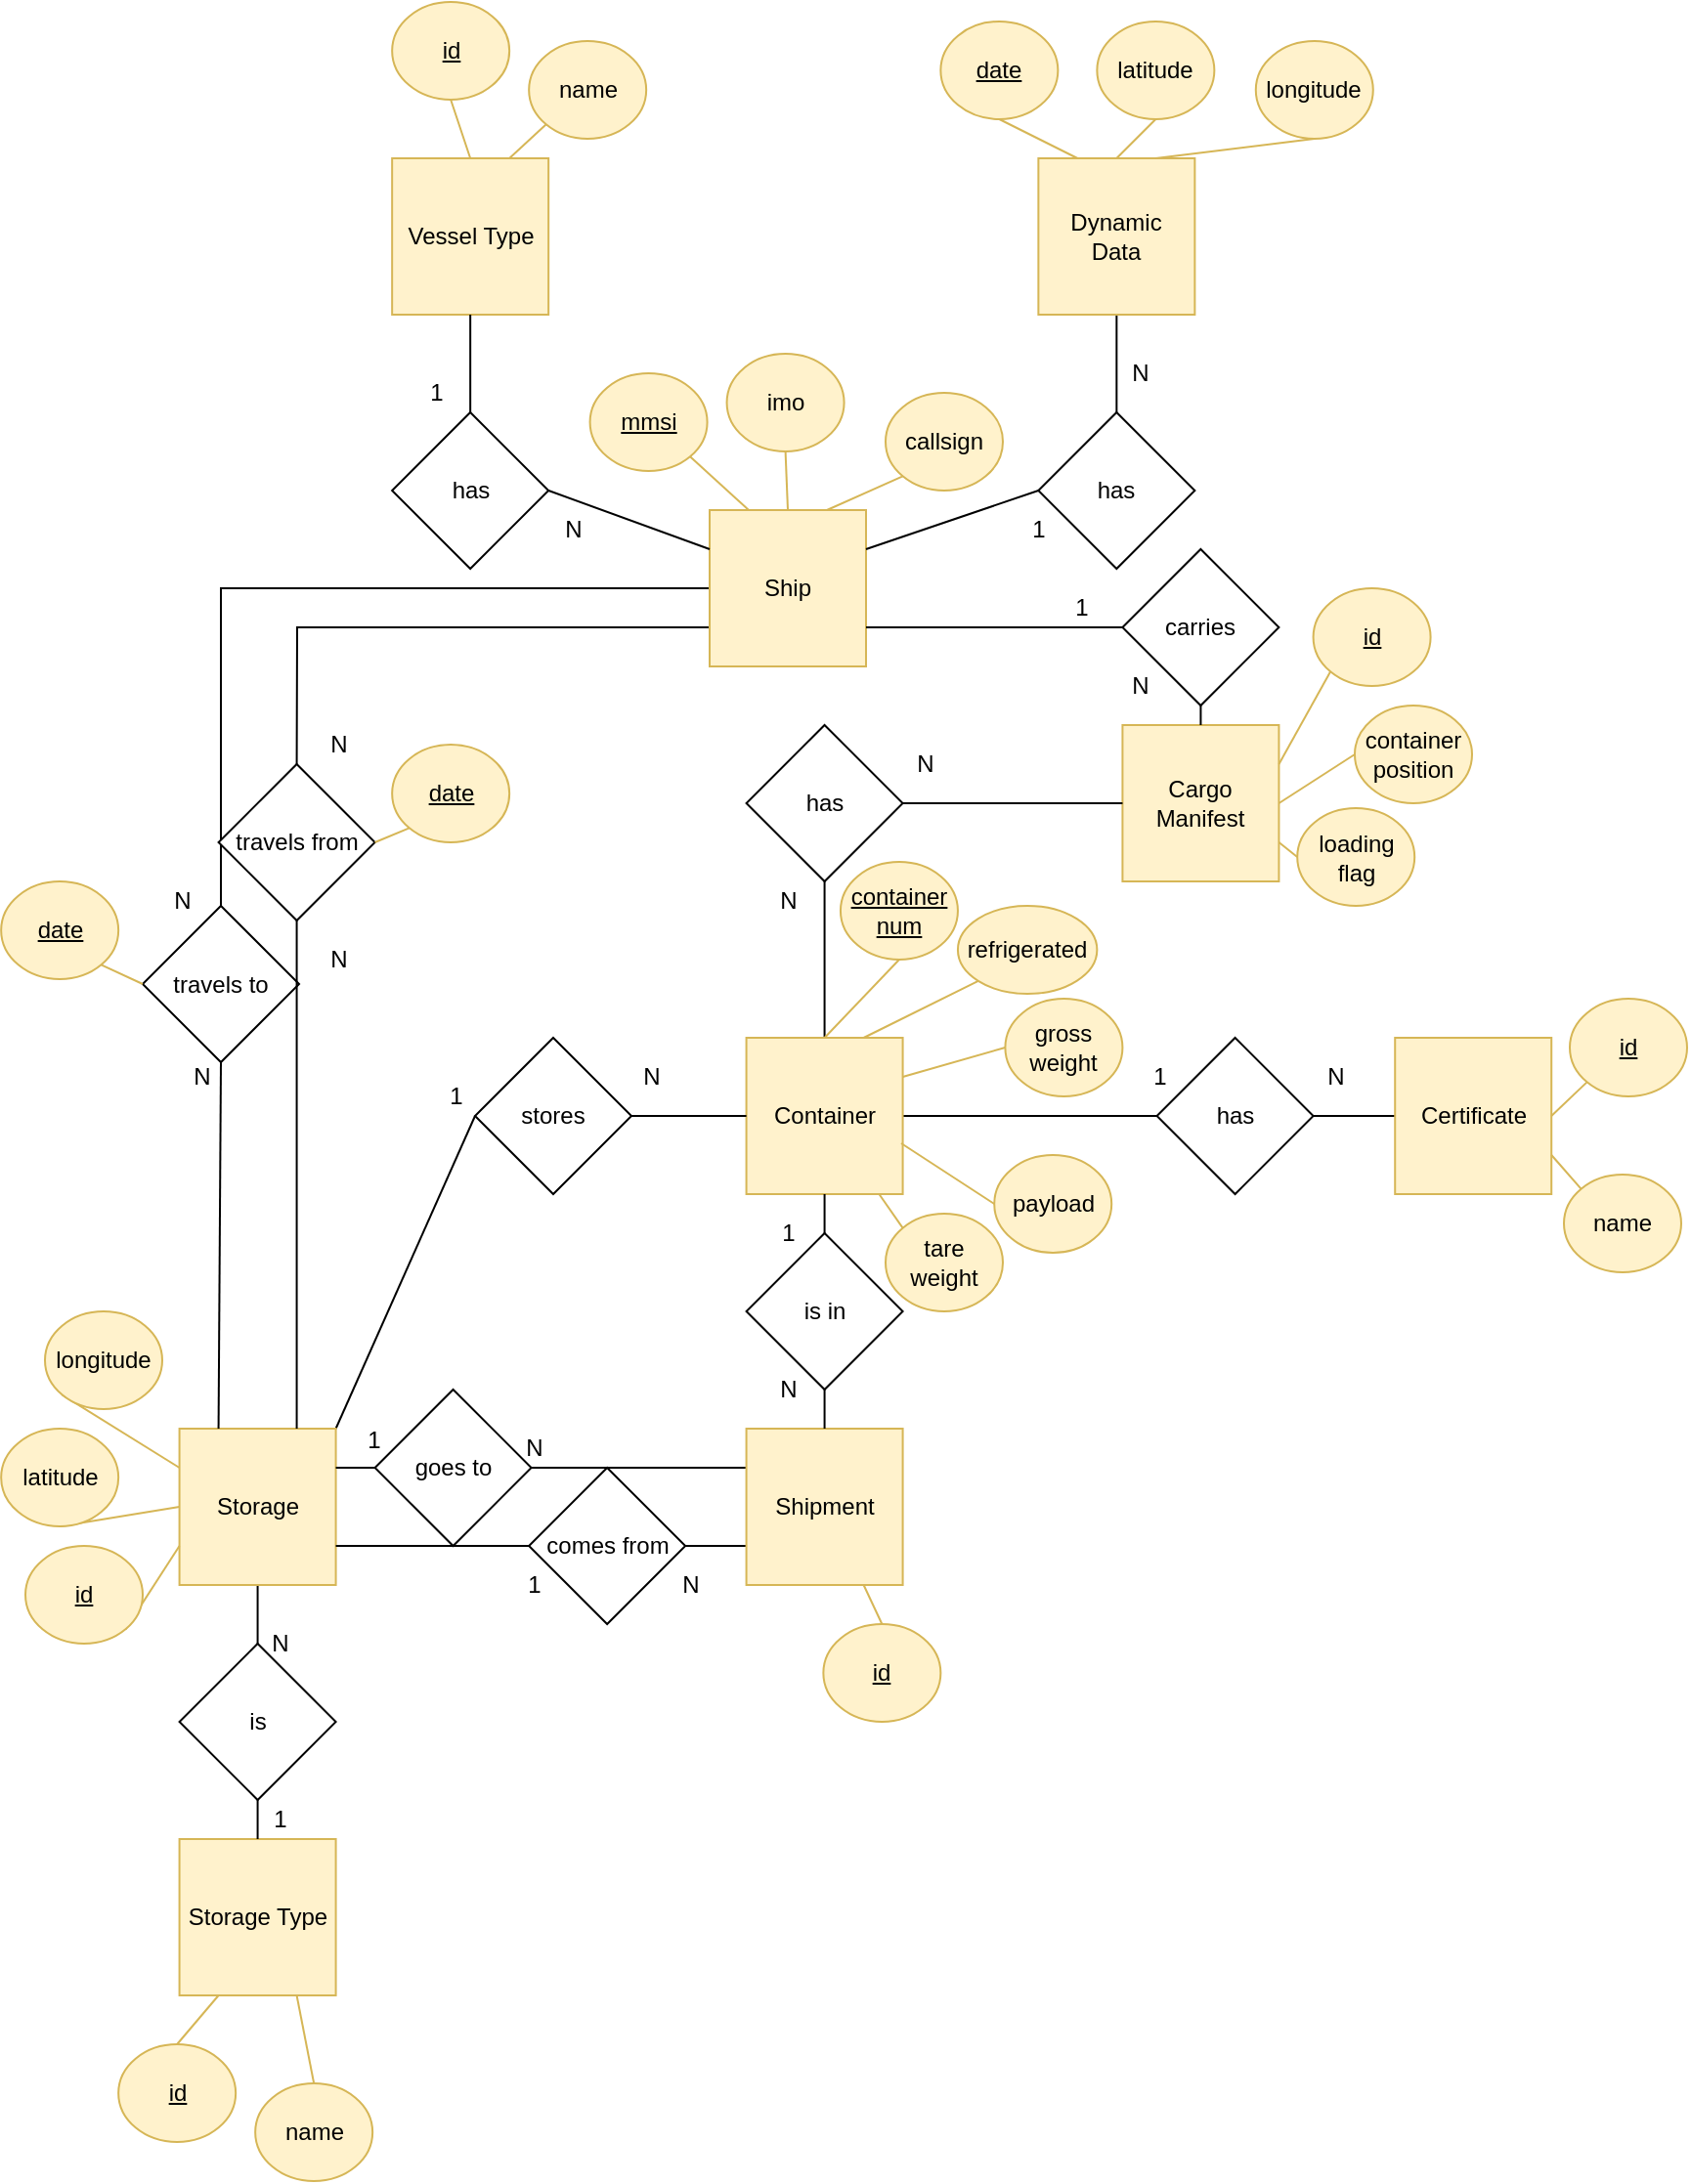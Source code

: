 <mxfile version="15.8.3" type="device"><diagram id="3CXCO6HmQbXPUSwWIlkZ" name="Page-1"><mxGraphModel dx="2249" dy="1971" grid="1" gridSize="10" guides="1" tooltips="1" connect="1" arrows="1" fold="1" page="1" pageScale="1" pageWidth="827" pageHeight="1169" math="0" shadow="0"><root><mxCell id="0"/><mxCell id="1" parent="0"/><mxCell id="STq8W4Z9DyYyCiOBEoOp-61" style="edgeStyle=none;rounded=0;orthogonalLoop=1;jettySize=auto;html=1;exitX=0;exitY=0.5;exitDx=0;exitDy=0;entryX=0.5;entryY=0;entryDx=0;entryDy=0;endArrow=none;endFill=0;" parent="1" source="79iGbvwUQGzx04gVBdgI-4" target="STq8W4Z9DyYyCiOBEoOp-54" edge="1"><mxGeometry relative="1" as="geometry"><Array as="points"><mxPoint x="80" y="-60"/></Array></mxGeometry></mxCell><mxCell id="STq8W4Z9DyYyCiOBEoOp-62" style="edgeStyle=none;rounded=0;orthogonalLoop=1;jettySize=auto;html=1;exitX=0;exitY=0.75;exitDx=0;exitDy=0;entryX=0.5;entryY=0;entryDx=0;entryDy=0;endArrow=none;endFill=0;" parent="1" source="79iGbvwUQGzx04gVBdgI-4" target="STq8W4Z9DyYyCiOBEoOp-56" edge="1"><mxGeometry relative="1" as="geometry"><Array as="points"><mxPoint x="119" y="-40"/></Array></mxGeometry></mxCell><mxCell id="79iGbvwUQGzx04gVBdgI-4" value="Ship" style="whiteSpace=wrap;html=1;aspect=fixed;fillColor=#fff2cc;strokeColor=#d6b656;" parent="1" vertex="1"><mxGeometry x="330" y="-100" width="80" height="80" as="geometry"/></mxCell><mxCell id="STq8W4Z9DyYyCiOBEoOp-14" value="" style="edgeStyle=orthogonalEdgeStyle;rounded=0;orthogonalLoop=1;jettySize=auto;html=1;endArrow=none;endFill=0;" parent="1" source="79iGbvwUQGzx04gVBdgI-5" target="79iGbvwUQGzx04gVBdgI-21" edge="1"><mxGeometry relative="1" as="geometry"/></mxCell><mxCell id="79iGbvwUQGzx04gVBdgI-5" value="Dynamic&lt;br&gt;Data" style="whiteSpace=wrap;html=1;aspect=fixed;fillColor=#fff2cc;strokeColor=#d6b656;" parent="1" vertex="1"><mxGeometry x="498.18" y="-280" width="80" height="80" as="geometry"/></mxCell><mxCell id="79iGbvwUQGzx04gVBdgI-6" value="&lt;u&gt;mmsi&lt;/u&gt;" style="ellipse;whiteSpace=wrap;html=1;fillColor=#fff2cc;strokeColor=#d6b656;" parent="1" vertex="1"><mxGeometry x="268.79" y="-170" width="60" height="50" as="geometry"/></mxCell><mxCell id="79iGbvwUQGzx04gVBdgI-7" value="latitude" style="ellipse;whiteSpace=wrap;html=1;fillColor=#fff2cc;strokeColor=#d6b656;" parent="1" vertex="1"><mxGeometry x="528.18" y="-350" width="60" height="50" as="geometry"/></mxCell><mxCell id="79iGbvwUQGzx04gVBdgI-8" value="callsign" style="ellipse;whiteSpace=wrap;html=1;fillColor=#fff2cc;strokeColor=#d6b656;" parent="1" vertex="1"><mxGeometry x="420" y="-160" width="60" height="50" as="geometry"/></mxCell><mxCell id="79iGbvwUQGzx04gVBdgI-9" value="" style="endArrow=none;html=1;rounded=0;entryX=1;entryY=1;entryDx=0;entryDy=0;exitX=0.25;exitY=0;exitDx=0;exitDy=0;fillColor=#fff2cc;strokeColor=#d6b656;" parent="1" source="79iGbvwUQGzx04gVBdgI-4" target="79iGbvwUQGzx04gVBdgI-6" edge="1"><mxGeometry width="50" height="50" relative="1" as="geometry"><mxPoint x="608.79" y="80" as="sourcePoint"/><mxPoint x="300.003" y="-107.322" as="targetPoint"/></mxGeometry></mxCell><mxCell id="79iGbvwUQGzx04gVBdgI-11" value="" style="endArrow=none;html=1;rounded=0;entryX=0;entryY=1;entryDx=0;entryDy=0;exitX=0.75;exitY=0;exitDx=0;exitDy=0;fillColor=#fff2cc;strokeColor=#d6b656;" parent="1" source="79iGbvwUQGzx04gVBdgI-4" target="79iGbvwUQGzx04gVBdgI-8" edge="1"><mxGeometry width="50" height="50" relative="1" as="geometry"><mxPoint x="608.79" y="80" as="sourcePoint"/><mxPoint x="658.79" y="30" as="targetPoint"/></mxGeometry></mxCell><mxCell id="79iGbvwUQGzx04gVBdgI-13" value="&lt;u&gt;date&lt;/u&gt;" style="ellipse;whiteSpace=wrap;html=1;fillColor=#fff2cc;strokeColor=#d6b656;" parent="1" vertex="1"><mxGeometry x="448.18" y="-350" width="60" height="50" as="geometry"/></mxCell><mxCell id="79iGbvwUQGzx04gVBdgI-15" value="imo" style="ellipse;whiteSpace=wrap;html=1;fillColor=#fff2cc;strokeColor=#d6b656;" parent="1" vertex="1"><mxGeometry x="338.79" y="-180" width="60" height="50" as="geometry"/></mxCell><mxCell id="79iGbvwUQGzx04gVBdgI-16" value="longitude" style="ellipse;whiteSpace=wrap;html=1;fillColor=#fff2cc;strokeColor=#d6b656;" parent="1" vertex="1"><mxGeometry x="609.39" y="-340" width="60" height="50" as="geometry"/></mxCell><mxCell id="79iGbvwUQGzx04gVBdgI-17" value="" style="endArrow=none;html=1;rounded=0;entryX=0.5;entryY=1;entryDx=0;entryDy=0;exitX=0.25;exitY=0;exitDx=0;exitDy=0;fillColor=#fff2cc;strokeColor=#d6b656;" parent="1" source="79iGbvwUQGzx04gVBdgI-5" target="79iGbvwUQGzx04gVBdgI-13" edge="1"><mxGeometry width="50" height="50" relative="1" as="geometry"><mxPoint x="518.18" y="-100" as="sourcePoint"/><mxPoint x="568.18" y="-150" as="targetPoint"/></mxGeometry></mxCell><mxCell id="79iGbvwUQGzx04gVBdgI-18" value="" style="endArrow=none;html=1;rounded=0;entryX=0.5;entryY=1;entryDx=0;entryDy=0;exitX=0.75;exitY=0;exitDx=0;exitDy=0;fillColor=#fff2cc;strokeColor=#d6b656;" parent="1" source="79iGbvwUQGzx04gVBdgI-5" target="79iGbvwUQGzx04gVBdgI-16" edge="1"><mxGeometry width="50" height="50" relative="1" as="geometry"><mxPoint x="518.18" y="-100" as="sourcePoint"/><mxPoint x="568.18" y="-150" as="targetPoint"/></mxGeometry></mxCell><mxCell id="79iGbvwUQGzx04gVBdgI-19" value="" style="endArrow=none;html=1;rounded=0;entryX=0.5;entryY=1;entryDx=0;entryDy=0;exitX=0.5;exitY=0;exitDx=0;exitDy=0;fillColor=#fff2cc;strokeColor=#d6b656;" parent="1" source="79iGbvwUQGzx04gVBdgI-5" target="79iGbvwUQGzx04gVBdgI-7" edge="1"><mxGeometry width="50" height="50" relative="1" as="geometry"><mxPoint x="518.18" y="-100" as="sourcePoint"/><mxPoint x="568.18" y="-150" as="targetPoint"/></mxGeometry></mxCell><mxCell id="79iGbvwUQGzx04gVBdgI-20" value="" style="endArrow=none;html=1;rounded=0;entryX=0.5;entryY=1;entryDx=0;entryDy=0;exitX=0.5;exitY=0;exitDx=0;exitDy=0;fillColor=#fff2cc;strokeColor=#d6b656;" parent="1" source="79iGbvwUQGzx04gVBdgI-4" target="79iGbvwUQGzx04gVBdgI-15" edge="1"><mxGeometry width="50" height="50" relative="1" as="geometry"><mxPoint x="608.79" y="80" as="sourcePoint"/><mxPoint x="658.79" y="30" as="targetPoint"/></mxGeometry></mxCell><mxCell id="79iGbvwUQGzx04gVBdgI-21" value="has" style="rhombus;whiteSpace=wrap;html=1;" parent="1" vertex="1"><mxGeometry x="498.18" y="-150" width="80" height="80" as="geometry"/></mxCell><mxCell id="79iGbvwUQGzx04gVBdgI-22" value="" style="endArrow=none;html=1;rounded=0;entryX=1;entryY=0.25;entryDx=0;entryDy=0;exitX=0;exitY=0.5;exitDx=0;exitDy=0;" parent="1" source="79iGbvwUQGzx04gVBdgI-21" target="79iGbvwUQGzx04gVBdgI-4" edge="1"><mxGeometry width="50" height="50" relative="1" as="geometry"><mxPoint x="608.79" y="80" as="sourcePoint"/><mxPoint x="658.79" y="30" as="targetPoint"/></mxGeometry></mxCell><mxCell id="79iGbvwUQGzx04gVBdgI-24" value="Cargo Manifest" style="whiteSpace=wrap;html=1;aspect=fixed;fillColor=#fff2cc;strokeColor=#d6b656;" parent="1" vertex="1"><mxGeometry x="541.21" y="10" width="80" height="80" as="geometry"/></mxCell><mxCell id="79iGbvwUQGzx04gVBdgI-26" value="&lt;u&gt;id&lt;/u&gt;" style="ellipse;whiteSpace=wrap;html=1;fillColor=#fff2cc;strokeColor=#d6b656;" parent="1" vertex="1"><mxGeometry x="638.79" y="-60" width="60" height="50" as="geometry"/></mxCell><mxCell id="79iGbvwUQGzx04gVBdgI-27" value="container position" style="ellipse;whiteSpace=wrap;html=1;fillColor=#fff2cc;strokeColor=#d6b656;" parent="1" vertex="1"><mxGeometry x="660" width="60" height="50" as="geometry"/></mxCell><mxCell id="79iGbvwUQGzx04gVBdgI-28" value="loading flag" style="ellipse;whiteSpace=wrap;html=1;fillColor=#fff2cc;strokeColor=#d6b656;" parent="1" vertex="1"><mxGeometry x="630.61" y="52.5" width="60" height="50" as="geometry"/></mxCell><mxCell id="SsQSfBLbEBseRs62Lkjx-1" value="" style="endArrow=none;html=1;rounded=0;entryX=0;entryY=1;entryDx=0;entryDy=0;exitX=1;exitY=0.25;exitDx=0;exitDy=0;fillColor=#fff2cc;strokeColor=#d6b656;" parent="1" source="79iGbvwUQGzx04gVBdgI-24" target="79iGbvwUQGzx04gVBdgI-26" edge="1"><mxGeometry width="50" height="50" relative="1" as="geometry"><mxPoint x="640" y="290" as="sourcePoint"/><mxPoint x="690" y="240" as="targetPoint"/></mxGeometry></mxCell><mxCell id="SsQSfBLbEBseRs62Lkjx-2" value="" style="endArrow=none;html=1;rounded=0;entryX=0;entryY=0.5;entryDx=0;entryDy=0;exitX=1;exitY=0.5;exitDx=0;exitDy=0;fillColor=#fff2cc;strokeColor=#d6b656;" parent="1" source="79iGbvwUQGzx04gVBdgI-24" target="79iGbvwUQGzx04gVBdgI-27" edge="1"><mxGeometry width="50" height="50" relative="1" as="geometry"><mxPoint x="640" y="290" as="sourcePoint"/><mxPoint x="690" y="240" as="targetPoint"/></mxGeometry></mxCell><mxCell id="SsQSfBLbEBseRs62Lkjx-3" value="" style="endArrow=none;html=1;rounded=0;entryX=0;entryY=0.5;entryDx=0;entryDy=0;exitX=1;exitY=0.75;exitDx=0;exitDy=0;fillColor=#fff2cc;strokeColor=#d6b656;" parent="1" source="79iGbvwUQGzx04gVBdgI-24" target="79iGbvwUQGzx04gVBdgI-28" edge="1"><mxGeometry width="50" height="50" relative="1" as="geometry"><mxPoint x="640" y="290" as="sourcePoint"/><mxPoint x="690" y="240" as="targetPoint"/></mxGeometry></mxCell><mxCell id="STq8W4Z9DyYyCiOBEoOp-48" style="edgeStyle=none;rounded=0;orthogonalLoop=1;jettySize=auto;html=1;exitX=0.5;exitY=1;exitDx=0;exitDy=0;entryX=0.5;entryY=0;entryDx=0;entryDy=0;endArrow=none;endFill=0;" parent="1" source="SsQSfBLbEBseRs62Lkjx-4" target="STq8W4Z9DyYyCiOBEoOp-47" edge="1"><mxGeometry relative="1" as="geometry"/></mxCell><mxCell id="STq8W4Z9DyYyCiOBEoOp-96" style="edgeStyle=none;rounded=0;orthogonalLoop=1;jettySize=auto;html=1;exitX=1;exitY=0;exitDx=0;exitDy=0;entryX=0;entryY=0.5;entryDx=0;entryDy=0;endArrow=none;endFill=0;" parent="1" source="SsQSfBLbEBseRs62Lkjx-4" target="STq8W4Z9DyYyCiOBEoOp-91" edge="1"><mxGeometry relative="1" as="geometry"/></mxCell><mxCell id="SsQSfBLbEBseRs62Lkjx-4" value="Storage" style="whiteSpace=wrap;html=1;aspect=fixed;fillColor=#fff2cc;strokeColor=#d6b656;" parent="1" vertex="1"><mxGeometry x="58.79" y="370" width="80" height="80" as="geometry"/></mxCell><mxCell id="SsQSfBLbEBseRs62Lkjx-5" value="Storage Type" style="whiteSpace=wrap;html=1;aspect=fixed;fillColor=#fff2cc;strokeColor=#d6b656;" parent="1" vertex="1"><mxGeometry x="58.79" y="580" width="80" height="80" as="geometry"/></mxCell><mxCell id="STq8W4Z9DyYyCiOBEoOp-34" style="edgeStyle=orthogonalEdgeStyle;rounded=0;orthogonalLoop=1;jettySize=auto;html=1;entryX=0;entryY=0.5;entryDx=0;entryDy=0;endArrow=none;endFill=0;" parent="1" source="SsQSfBLbEBseRs62Lkjx-6" target="STq8W4Z9DyYyCiOBEoOp-32" edge="1"><mxGeometry relative="1" as="geometry"/></mxCell><mxCell id="STq8W4Z9DyYyCiOBEoOp-83" style="edgeStyle=none;rounded=0;orthogonalLoop=1;jettySize=auto;html=1;exitX=0.5;exitY=1;exitDx=0;exitDy=0;entryX=0.5;entryY=0;entryDx=0;entryDy=0;endArrow=none;endFill=0;" parent="1" source="SsQSfBLbEBseRs62Lkjx-6" target="STq8W4Z9DyYyCiOBEoOp-17" edge="1"><mxGeometry relative="1" as="geometry"/></mxCell><mxCell id="SsQSfBLbEBseRs62Lkjx-6" value="Container" style="whiteSpace=wrap;html=1;aspect=fixed;fillColor=#fff2cc;strokeColor=#d6b656;" parent="1" vertex="1"><mxGeometry x="348.79" y="170" width="80" height="80" as="geometry"/></mxCell><mxCell id="STq8W4Z9DyYyCiOBEoOp-72" style="edgeStyle=none;rounded=0;orthogonalLoop=1;jettySize=auto;html=1;exitX=0;exitY=0.25;exitDx=0;exitDy=0;entryX=1;entryY=0.5;entryDx=0;entryDy=0;endArrow=none;endFill=0;" parent="1" source="SsQSfBLbEBseRs62Lkjx-8" target="STq8W4Z9DyYyCiOBEoOp-68" edge="1"><mxGeometry relative="1" as="geometry"/></mxCell><mxCell id="STq8W4Z9DyYyCiOBEoOp-73" style="edgeStyle=none;rounded=0;orthogonalLoop=1;jettySize=auto;html=1;exitX=0;exitY=0.75;exitDx=0;exitDy=0;entryX=1;entryY=0.5;entryDx=0;entryDy=0;endArrow=none;endFill=0;" parent="1" source="SsQSfBLbEBseRs62Lkjx-8" target="STq8W4Z9DyYyCiOBEoOp-69" edge="1"><mxGeometry relative="1" as="geometry"/></mxCell><mxCell id="SsQSfBLbEBseRs62Lkjx-8" value="Shipment" style="whiteSpace=wrap;html=1;aspect=fixed;fillColor=#fff2cc;strokeColor=#d6b656;" parent="1" vertex="1"><mxGeometry x="348.79" y="370" width="80" height="80" as="geometry"/></mxCell><mxCell id="STq8W4Z9DyYyCiOBEoOp-1" value="Vessel Type" style="whiteSpace=wrap;html=1;aspect=fixed;fillColor=#fff2cc;strokeColor=#d6b656;" parent="1" vertex="1"><mxGeometry x="167.58" y="-280" width="80" height="80" as="geometry"/></mxCell><mxCell id="STq8W4Z9DyYyCiOBEoOp-4" style="edgeStyle=orthogonalEdgeStyle;rounded=0;orthogonalLoop=1;jettySize=auto;html=1;exitX=0.5;exitY=0;exitDx=0;exitDy=0;entryX=0.5;entryY=1;entryDx=0;entryDy=0;endArrow=none;endFill=0;" parent="1" source="STq8W4Z9DyYyCiOBEoOp-2" target="STq8W4Z9DyYyCiOBEoOp-1" edge="1"><mxGeometry relative="1" as="geometry"/></mxCell><mxCell id="STq8W4Z9DyYyCiOBEoOp-2" value="has" style="rhombus;whiteSpace=wrap;html=1;" parent="1" vertex="1"><mxGeometry x="167.58" y="-150" width="80" height="80" as="geometry"/></mxCell><mxCell id="STq8W4Z9DyYyCiOBEoOp-3" value="" style="endArrow=none;html=1;rounded=0;exitX=1;exitY=0.5;exitDx=0;exitDy=0;entryX=0;entryY=0.25;entryDx=0;entryDy=0;" parent="1" source="STq8W4Z9DyYyCiOBEoOp-2" target="79iGbvwUQGzx04gVBdgI-4" edge="1"><mxGeometry width="50" height="50" relative="1" as="geometry"><mxPoint x="500" y="-80" as="sourcePoint"/><mxPoint x="550" y="-130" as="targetPoint"/></mxGeometry></mxCell><mxCell id="STq8W4Z9DyYyCiOBEoOp-5" value="name" style="ellipse;whiteSpace=wrap;html=1;fillColor=#fff2cc;strokeColor=#d6b656;" parent="1" vertex="1"><mxGeometry x="237.58" y="-340" width="60" height="50" as="geometry"/></mxCell><mxCell id="STq8W4Z9DyYyCiOBEoOp-6" value="&lt;u&gt;id&lt;/u&gt;" style="ellipse;whiteSpace=wrap;html=1;fillColor=#fff2cc;strokeColor=#d6b656;" parent="1" vertex="1"><mxGeometry x="167.58" y="-360" width="60" height="50" as="geometry"/></mxCell><mxCell id="STq8W4Z9DyYyCiOBEoOp-9" value="" style="endArrow=none;html=1;rounded=0;exitX=0.5;exitY=0;exitDx=0;exitDy=0;entryX=0.5;entryY=1;entryDx=0;entryDy=0;fillColor=#fff2cc;strokeColor=#d6b656;" parent="1" source="STq8W4Z9DyYyCiOBEoOp-1" target="STq8W4Z9DyYyCiOBEoOp-6" edge="1"><mxGeometry width="50" height="50" relative="1" as="geometry"><mxPoint x="497.58" y="-160" as="sourcePoint"/><mxPoint x="547.58" y="-210" as="targetPoint"/></mxGeometry></mxCell><mxCell id="STq8W4Z9DyYyCiOBEoOp-10" value="" style="endArrow=none;html=1;rounded=0;exitX=0.75;exitY=0;exitDx=0;exitDy=0;entryX=0;entryY=1;entryDx=0;entryDy=0;fillColor=#fff2cc;strokeColor=#d6b656;" parent="1" source="STq8W4Z9DyYyCiOBEoOp-1" target="STq8W4Z9DyYyCiOBEoOp-5" edge="1"><mxGeometry width="50" height="50" relative="1" as="geometry"><mxPoint x="497.58" y="-160" as="sourcePoint"/><mxPoint x="547.58" y="-210" as="targetPoint"/></mxGeometry></mxCell><mxCell id="STq8W4Z9DyYyCiOBEoOp-12" value="" style="edgeStyle=orthogonalEdgeStyle;rounded=0;orthogonalLoop=1;jettySize=auto;html=1;endArrow=none;endFill=0;entryX=1;entryY=0.75;entryDx=0;entryDy=0;" parent="1" source="STq8W4Z9DyYyCiOBEoOp-11" target="79iGbvwUQGzx04gVBdgI-4" edge="1"><mxGeometry relative="1" as="geometry"/></mxCell><mxCell id="STq8W4Z9DyYyCiOBEoOp-90" value="" style="edgeStyle=none;rounded=0;orthogonalLoop=1;jettySize=auto;html=1;endArrow=none;endFill=0;" parent="1" source="STq8W4Z9DyYyCiOBEoOp-11" target="79iGbvwUQGzx04gVBdgI-24" edge="1"><mxGeometry relative="1" as="geometry"/></mxCell><mxCell id="STq8W4Z9DyYyCiOBEoOp-11" value="carries" style="rhombus;whiteSpace=wrap;html=1;" parent="1" vertex="1"><mxGeometry x="541.21" y="-80" width="80" height="80" as="geometry"/></mxCell><mxCell id="STq8W4Z9DyYyCiOBEoOp-89" style="edgeStyle=none;rounded=0;orthogonalLoop=1;jettySize=auto;html=1;exitX=0.5;exitY=1;exitDx=0;exitDy=0;entryX=0.5;entryY=0;entryDx=0;entryDy=0;endArrow=none;endFill=0;fillColor=#fff2cc;strokeColor=#d6b656;" parent="1" source="STq8W4Z9DyYyCiOBEoOp-20" target="SsQSfBLbEBseRs62Lkjx-6" edge="1"><mxGeometry relative="1" as="geometry"/></mxCell><mxCell id="STq8W4Z9DyYyCiOBEoOp-20" value="&lt;u&gt;container num&lt;/u&gt;" style="ellipse;whiteSpace=wrap;html=1;fillColor=#fff2cc;strokeColor=#d6b656;" parent="1" vertex="1"><mxGeometry x="396.97" y="80" width="60" height="50" as="geometry"/></mxCell><mxCell id="STq8W4Z9DyYyCiOBEoOp-21" value="refrigerated" style="ellipse;whiteSpace=wrap;html=1;fillColor=#fff2cc;strokeColor=#d6b656;" parent="1" vertex="1"><mxGeometry x="456.97" y="102.5" width="71.21" height="45" as="geometry"/></mxCell><mxCell id="STq8W4Z9DyYyCiOBEoOp-22" value="gross weight" style="ellipse;whiteSpace=wrap;html=1;fillColor=#fff2cc;strokeColor=#d6b656;" parent="1" vertex="1"><mxGeometry x="481.21" y="150" width="60" height="50" as="geometry"/></mxCell><mxCell id="STq8W4Z9DyYyCiOBEoOp-24" value="" style="endArrow=none;html=1;rounded=0;entryX=0;entryY=1;entryDx=0;entryDy=0;exitX=0.75;exitY=0;exitDx=0;exitDy=0;fillColor=#fff2cc;strokeColor=#d6b656;" parent="1" source="SsQSfBLbEBseRs62Lkjx-6" target="STq8W4Z9DyYyCiOBEoOp-21" edge="1"><mxGeometry width="50" height="50" relative="1" as="geometry"><mxPoint x="458.79" y="80" as="sourcePoint"/><mxPoint x="680" y="-5" as="targetPoint"/></mxGeometry></mxCell><mxCell id="STq8W4Z9DyYyCiOBEoOp-25" value="" style="endArrow=none;html=1;rounded=0;entryX=0;entryY=0.5;entryDx=0;entryDy=0;exitX=1;exitY=0.25;exitDx=0;exitDy=0;fillColor=#fff2cc;strokeColor=#d6b656;" parent="1" source="SsQSfBLbEBseRs62Lkjx-6" target="STq8W4Z9DyYyCiOBEoOp-22" edge="1"><mxGeometry width="50" height="50" relative="1" as="geometry"><mxPoint x="458.79" y="100" as="sourcePoint"/><mxPoint x="680" y="-5" as="targetPoint"/></mxGeometry></mxCell><mxCell id="STq8W4Z9DyYyCiOBEoOp-26" value="tare weight" style="ellipse;whiteSpace=wrap;html=1;fillColor=#fff2cc;strokeColor=#d6b656;" parent="1" vertex="1"><mxGeometry x="420.0" y="260" width="60" height="50" as="geometry"/></mxCell><mxCell id="STq8W4Z9DyYyCiOBEoOp-27" value="payload" style="ellipse;whiteSpace=wrap;html=1;fillColor=#fff2cc;strokeColor=#d6b656;" parent="1" vertex="1"><mxGeometry x="475.61" y="230" width="60" height="50" as="geometry"/></mxCell><mxCell id="STq8W4Z9DyYyCiOBEoOp-29" value="" style="endArrow=none;html=1;rounded=0;entryX=0;entryY=0;entryDx=0;entryDy=0;fillColor=#fff2cc;strokeColor=#d6b656;" parent="1" source="SsQSfBLbEBseRs62Lkjx-6" target="STq8W4Z9DyYyCiOBEoOp-26" edge="1"><mxGeometry width="50" height="50" relative="1" as="geometry"><mxPoint x="458.79" y="120" as="sourcePoint"/><mxPoint x="791.21" y="10" as="targetPoint"/></mxGeometry></mxCell><mxCell id="STq8W4Z9DyYyCiOBEoOp-30" value="" style="endArrow=none;html=1;rounded=0;entryX=0;entryY=0.5;entryDx=0;entryDy=0;exitX=0.99;exitY=0.675;exitDx=0;exitDy=0;fillColor=#fff2cc;strokeColor=#d6b656;exitPerimeter=0;" parent="1" source="SsQSfBLbEBseRs62Lkjx-6" target="STq8W4Z9DyYyCiOBEoOp-27" edge="1"><mxGeometry width="50" height="50" relative="1" as="geometry"><mxPoint x="460" y="100" as="sourcePoint"/><mxPoint x="791.21" y="10" as="targetPoint"/></mxGeometry></mxCell><mxCell id="STq8W4Z9DyYyCiOBEoOp-32" value="has" style="rhombus;whiteSpace=wrap;html=1;" parent="1" vertex="1"><mxGeometry x="558.79" y="170" width="80" height="80" as="geometry"/></mxCell><mxCell id="STq8W4Z9DyYyCiOBEoOp-35" value="" style="edgeStyle=orthogonalEdgeStyle;rounded=0;orthogonalLoop=1;jettySize=auto;html=1;endArrow=none;endFill=0;" parent="1" source="STq8W4Z9DyYyCiOBEoOp-33" target="STq8W4Z9DyYyCiOBEoOp-32" edge="1"><mxGeometry relative="1" as="geometry"/></mxCell><mxCell id="STq8W4Z9DyYyCiOBEoOp-33" value="Certificate" style="whiteSpace=wrap;html=1;aspect=fixed;fillColor=#fff2cc;strokeColor=#d6b656;" parent="1" vertex="1"><mxGeometry x="680.61" y="170" width="80" height="80" as="geometry"/></mxCell><mxCell id="STq8W4Z9DyYyCiOBEoOp-36" value="name" style="ellipse;whiteSpace=wrap;html=1;fillColor=#fff2cc;strokeColor=#d6b656;" parent="1" vertex="1"><mxGeometry x="767" y="240" width="60" height="50" as="geometry"/></mxCell><mxCell id="STq8W4Z9DyYyCiOBEoOp-37" value="&lt;u&gt;id&lt;/u&gt;" style="ellipse;whiteSpace=wrap;html=1;fillColor=#fff2cc;strokeColor=#d6b656;" parent="1" vertex="1"><mxGeometry x="770" y="150" width="60" height="50" as="geometry"/></mxCell><mxCell id="STq8W4Z9DyYyCiOBEoOp-38" value="" style="endArrow=none;html=1;rounded=0;entryX=0;entryY=1;entryDx=0;entryDy=0;fillColor=#fff2cc;strokeColor=#d6b656;exitX=1;exitY=0.5;exitDx=0;exitDy=0;" parent="1" source="STq8W4Z9DyYyCiOBEoOp-33" target="STq8W4Z9DyYyCiOBEoOp-37" edge="1"><mxGeometry width="50" height="50" relative="1" as="geometry"><mxPoint x="740" y="110" as="sourcePoint"/><mxPoint x="430" y="-40" as="targetPoint"/></mxGeometry></mxCell><mxCell id="STq8W4Z9DyYyCiOBEoOp-39" value="" style="endArrow=none;html=1;rounded=0;entryX=0;entryY=0;entryDx=0;entryDy=0;exitX=1;exitY=0.75;exitDx=0;exitDy=0;fillColor=#fff2cc;strokeColor=#d6b656;" parent="1" source="STq8W4Z9DyYyCiOBEoOp-33" target="STq8W4Z9DyYyCiOBEoOp-36" edge="1"><mxGeometry width="50" height="50" relative="1" as="geometry"><mxPoint x="380" y="10" as="sourcePoint"/><mxPoint x="430" y="-40" as="targetPoint"/></mxGeometry></mxCell><mxCell id="STq8W4Z9DyYyCiOBEoOp-45" style="edgeStyle=none;rounded=0;orthogonalLoop=1;jettySize=auto;html=1;exitX=0.5;exitY=1;exitDx=0;exitDy=0;entryX=0;entryY=0.5;entryDx=0;entryDy=0;endArrow=none;endFill=0;fillColor=#fff2cc;strokeColor=#d6b656;" parent="1" source="STq8W4Z9DyYyCiOBEoOp-41" target="SsQSfBLbEBseRs62Lkjx-4" edge="1"><mxGeometry relative="1" as="geometry"/></mxCell><mxCell id="STq8W4Z9DyYyCiOBEoOp-41" value="latitude" style="ellipse;whiteSpace=wrap;html=1;fillColor=#fff2cc;strokeColor=#d6b656;" parent="1" vertex="1"><mxGeometry x="-32.42" y="370" width="60" height="50" as="geometry"/></mxCell><mxCell id="STq8W4Z9DyYyCiOBEoOp-46" style="edgeStyle=none;rounded=0;orthogonalLoop=1;jettySize=auto;html=1;exitX=0;exitY=1;exitDx=0;exitDy=0;entryX=0;entryY=0.25;entryDx=0;entryDy=0;endArrow=none;endFill=0;fillColor=#fff2cc;strokeColor=#d6b656;" parent="1" source="STq8W4Z9DyYyCiOBEoOp-42" target="SsQSfBLbEBseRs62Lkjx-4" edge="1"><mxGeometry relative="1" as="geometry"><mxPoint x="150" y="345" as="sourcePoint"/></mxGeometry></mxCell><mxCell id="STq8W4Z9DyYyCiOBEoOp-42" value="longitude" style="ellipse;whiteSpace=wrap;html=1;fillColor=#fff2cc;strokeColor=#d6b656;" parent="1" vertex="1"><mxGeometry x="-10.0" y="310" width="60" height="50" as="geometry"/></mxCell><mxCell id="STq8W4Z9DyYyCiOBEoOp-44" style="edgeStyle=none;rounded=0;orthogonalLoop=1;jettySize=auto;html=1;exitX=1;exitY=1;exitDx=0;exitDy=0;entryX=0;entryY=0.75;entryDx=0;entryDy=0;endArrow=none;endFill=0;fillColor=#fff2cc;strokeColor=#d6b656;" parent="1" source="STq8W4Z9DyYyCiOBEoOp-43" target="SsQSfBLbEBseRs62Lkjx-4" edge="1"><mxGeometry relative="1" as="geometry"/></mxCell><mxCell id="STq8W4Z9DyYyCiOBEoOp-43" value="&lt;u&gt;id&lt;/u&gt;" style="ellipse;whiteSpace=wrap;html=1;fillColor=#fff2cc;strokeColor=#d6b656;" parent="1" vertex="1"><mxGeometry x="-20.0" y="430" width="60" height="50" as="geometry"/></mxCell><mxCell id="STq8W4Z9DyYyCiOBEoOp-49" style="edgeStyle=none;rounded=0;orthogonalLoop=1;jettySize=auto;html=1;exitX=0.5;exitY=1;exitDx=0;exitDy=0;entryX=0.5;entryY=0;entryDx=0;entryDy=0;endArrow=none;endFill=0;" parent="1" source="STq8W4Z9DyYyCiOBEoOp-47" target="SsQSfBLbEBseRs62Lkjx-5" edge="1"><mxGeometry relative="1" as="geometry"/></mxCell><mxCell id="STq8W4Z9DyYyCiOBEoOp-47" value="is" style="rhombus;whiteSpace=wrap;html=1;" parent="1" vertex="1"><mxGeometry x="58.79" y="480" width="80" height="80" as="geometry"/></mxCell><mxCell id="STq8W4Z9DyYyCiOBEoOp-53" style="edgeStyle=none;rounded=0;orthogonalLoop=1;jettySize=auto;html=1;exitX=0.5;exitY=0;exitDx=0;exitDy=0;entryX=0.75;entryY=1;entryDx=0;entryDy=0;endArrow=none;endFill=0;fillColor=#fff2cc;strokeColor=#d6b656;" parent="1" source="STq8W4Z9DyYyCiOBEoOp-50" target="SsQSfBLbEBseRs62Lkjx-5" edge="1"><mxGeometry relative="1" as="geometry"/></mxCell><mxCell id="STq8W4Z9DyYyCiOBEoOp-50" value="name" style="ellipse;whiteSpace=wrap;html=1;fillColor=#fff2cc;strokeColor=#d6b656;" parent="1" vertex="1"><mxGeometry x="97.58" y="705" width="60" height="50" as="geometry"/></mxCell><mxCell id="STq8W4Z9DyYyCiOBEoOp-52" style="edgeStyle=none;rounded=0;orthogonalLoop=1;jettySize=auto;html=1;exitX=0.5;exitY=0;exitDx=0;exitDy=0;entryX=0.25;entryY=1;entryDx=0;entryDy=0;endArrow=none;endFill=0;fillColor=#fff2cc;strokeColor=#d6b656;" parent="1" source="STq8W4Z9DyYyCiOBEoOp-51" target="SsQSfBLbEBseRs62Lkjx-5" edge="1"><mxGeometry relative="1" as="geometry"/></mxCell><mxCell id="STq8W4Z9DyYyCiOBEoOp-51" value="&lt;u&gt;id&lt;/u&gt;" style="ellipse;whiteSpace=wrap;html=1;fillColor=#fff2cc;strokeColor=#d6b656;" parent="1" vertex="1"><mxGeometry x="27.58" y="685" width="60" height="50" as="geometry"/></mxCell><mxCell id="STq8W4Z9DyYyCiOBEoOp-80" style="edgeStyle=none;rounded=0;orthogonalLoop=1;jettySize=auto;html=1;exitX=0.5;exitY=1;exitDx=0;exitDy=0;entryX=0.25;entryY=0;entryDx=0;entryDy=0;endArrow=none;endFill=0;" parent="1" source="STq8W4Z9DyYyCiOBEoOp-54" target="SsQSfBLbEBseRs62Lkjx-4" edge="1"><mxGeometry relative="1" as="geometry"/></mxCell><mxCell id="STq8W4Z9DyYyCiOBEoOp-54" value="travels to" style="rhombus;whiteSpace=wrap;html=1;" parent="1" vertex="1"><mxGeometry x="40.0" y="102.5" width="80" height="80" as="geometry"/></mxCell><mxCell id="STq8W4Z9DyYyCiOBEoOp-81" style="edgeStyle=none;rounded=0;orthogonalLoop=1;jettySize=auto;html=1;exitX=0.5;exitY=1;exitDx=0;exitDy=0;entryX=0.75;entryY=0;entryDx=0;entryDy=0;endArrow=none;endFill=0;" parent="1" source="STq8W4Z9DyYyCiOBEoOp-56" target="SsQSfBLbEBseRs62Lkjx-4" edge="1"><mxGeometry relative="1" as="geometry"/></mxCell><mxCell id="STq8W4Z9DyYyCiOBEoOp-56" value="travels from" style="rhombus;whiteSpace=wrap;html=1;" parent="1" vertex="1"><mxGeometry x="78.79" y="30" width="80" height="80" as="geometry"/></mxCell><mxCell id="STq8W4Z9DyYyCiOBEoOp-85" style="edgeStyle=none;rounded=0;orthogonalLoop=1;jettySize=auto;html=1;exitX=0.5;exitY=0;exitDx=0;exitDy=0;entryX=0.5;entryY=1;entryDx=0;entryDy=0;endArrow=none;endFill=0;" parent="1" source="STq8W4Z9DyYyCiOBEoOp-64" target="SsQSfBLbEBseRs62Lkjx-6" edge="1"><mxGeometry relative="1" as="geometry"/></mxCell><mxCell id="STq8W4Z9DyYyCiOBEoOp-86" style="edgeStyle=none;rounded=0;orthogonalLoop=1;jettySize=auto;html=1;exitX=0.5;exitY=1;exitDx=0;exitDy=0;entryX=0.5;entryY=0;entryDx=0;entryDy=0;endArrow=none;endFill=0;" parent="1" source="STq8W4Z9DyYyCiOBEoOp-64" target="SsQSfBLbEBseRs62Lkjx-8" edge="1"><mxGeometry relative="1" as="geometry"/></mxCell><mxCell id="STq8W4Z9DyYyCiOBEoOp-64" value="is in" style="rhombus;whiteSpace=wrap;html=1;" parent="1" vertex="1"><mxGeometry x="348.79" y="270" width="80" height="80" as="geometry"/></mxCell><mxCell id="STq8W4Z9DyYyCiOBEoOp-74" style="edgeStyle=none;rounded=0;orthogonalLoop=1;jettySize=auto;html=1;exitX=0;exitY=0.5;exitDx=0;exitDy=0;entryX=1;entryY=0.25;entryDx=0;entryDy=0;endArrow=none;endFill=0;" parent="1" source="STq8W4Z9DyYyCiOBEoOp-68" target="SsQSfBLbEBseRs62Lkjx-4" edge="1"><mxGeometry relative="1" as="geometry"/></mxCell><mxCell id="STq8W4Z9DyYyCiOBEoOp-68" value="goes to" style="rhombus;whiteSpace=wrap;html=1;" parent="1" vertex="1"><mxGeometry x="158.79" y="350" width="80" height="80" as="geometry"/></mxCell><mxCell id="STq8W4Z9DyYyCiOBEoOp-75" style="edgeStyle=none;rounded=0;orthogonalLoop=1;jettySize=auto;html=1;exitX=0;exitY=0.5;exitDx=0;exitDy=0;entryX=1;entryY=0.75;entryDx=0;entryDy=0;endArrow=none;endFill=0;" parent="1" source="STq8W4Z9DyYyCiOBEoOp-69" target="SsQSfBLbEBseRs62Lkjx-4" edge="1"><mxGeometry relative="1" as="geometry"/></mxCell><mxCell id="STq8W4Z9DyYyCiOBEoOp-69" value="comes from" style="rhombus;whiteSpace=wrap;html=1;" parent="1" vertex="1"><mxGeometry x="237.58" y="390" width="80" height="80" as="geometry"/></mxCell><mxCell id="STq8W4Z9DyYyCiOBEoOp-78" style="edgeStyle=none;rounded=0;orthogonalLoop=1;jettySize=auto;html=1;exitX=0.5;exitY=0;exitDx=0;exitDy=0;entryX=0.75;entryY=1;entryDx=0;entryDy=0;endArrow=none;endFill=0;fillColor=#fff2cc;strokeColor=#d6b656;" parent="1" source="STq8W4Z9DyYyCiOBEoOp-76" target="SsQSfBLbEBseRs62Lkjx-8" edge="1"><mxGeometry relative="1" as="geometry"/></mxCell><mxCell id="STq8W4Z9DyYyCiOBEoOp-76" value="&lt;u&gt;id&lt;/u&gt;" style="ellipse;whiteSpace=wrap;html=1;fillColor=#fff2cc;strokeColor=#d6b656;" parent="1" vertex="1"><mxGeometry x="388.18" y="470" width="60" height="50" as="geometry"/></mxCell><mxCell id="STq8W4Z9DyYyCiOBEoOp-88" style="edgeStyle=none;rounded=0;orthogonalLoop=1;jettySize=auto;html=1;exitX=1;exitY=0.5;exitDx=0;exitDy=0;entryX=0;entryY=0.5;entryDx=0;entryDy=0;endArrow=none;endFill=0;" parent="1" source="STq8W4Z9DyYyCiOBEoOp-17" target="79iGbvwUQGzx04gVBdgI-24" edge="1"><mxGeometry relative="1" as="geometry"/></mxCell><mxCell id="STq8W4Z9DyYyCiOBEoOp-17" value="has" style="rhombus;whiteSpace=wrap;html=1;" parent="1" vertex="1"><mxGeometry x="348.79" y="10" width="80" height="80" as="geometry"/></mxCell><mxCell id="STq8W4Z9DyYyCiOBEoOp-94" style="edgeStyle=none;rounded=0;orthogonalLoop=1;jettySize=auto;html=1;exitX=1;exitY=0.5;exitDx=0;exitDy=0;entryX=0;entryY=0.5;entryDx=0;entryDy=0;endArrow=none;endFill=0;" parent="1" source="STq8W4Z9DyYyCiOBEoOp-91" target="SsQSfBLbEBseRs62Lkjx-6" edge="1"><mxGeometry relative="1" as="geometry"/></mxCell><mxCell id="STq8W4Z9DyYyCiOBEoOp-91" value="stores" style="rhombus;whiteSpace=wrap;html=1;" parent="1" vertex="1"><mxGeometry x="210.0" y="170" width="80" height="80" as="geometry"/></mxCell><mxCell id="STq8W4Z9DyYyCiOBEoOp-97" value="1" style="text;html=1;align=center;verticalAlign=middle;resizable=0;points=[];autosize=1;strokeColor=none;fillColor=none;" parent="1" vertex="1"><mxGeometry x="180" y="-170" width="20" height="20" as="geometry"/></mxCell><mxCell id="STq8W4Z9DyYyCiOBEoOp-98" value="N" style="text;html=1;align=center;verticalAlign=middle;resizable=0;points=[];autosize=1;strokeColor=none;fillColor=none;" parent="1" vertex="1"><mxGeometry x="250" y="-100" width="20" height="20" as="geometry"/></mxCell><mxCell id="STq8W4Z9DyYyCiOBEoOp-99" value="N" style="text;html=1;align=center;verticalAlign=middle;resizable=0;points=[];autosize=1;strokeColor=none;fillColor=none;" parent="1" vertex="1"><mxGeometry x="540" y="-180" width="20" height="20" as="geometry"/></mxCell><mxCell id="STq8W4Z9DyYyCiOBEoOp-100" value="1" style="text;html=1;align=center;verticalAlign=middle;resizable=0;points=[];autosize=1;strokeColor=none;fillColor=none;" parent="1" vertex="1"><mxGeometry x="488.18" y="-100" width="20" height="20" as="geometry"/></mxCell><mxCell id="STq8W4Z9DyYyCiOBEoOp-102" value="N" style="text;html=1;align=center;verticalAlign=middle;resizable=0;points=[];autosize=1;strokeColor=none;fillColor=none;" parent="1" vertex="1"><mxGeometry x="540" y="-20" width="20" height="20" as="geometry"/></mxCell><mxCell id="STq8W4Z9DyYyCiOBEoOp-103" value="1" style="text;html=1;align=center;verticalAlign=middle;resizable=0;points=[];autosize=1;strokeColor=none;fillColor=none;" parent="1" vertex="1"><mxGeometry x="510" y="-60" width="20" height="20" as="geometry"/></mxCell><mxCell id="STq8W4Z9DyYyCiOBEoOp-104" value="N" style="text;html=1;align=center;verticalAlign=middle;resizable=0;points=[];autosize=1;strokeColor=none;fillColor=none;" parent="1" vertex="1"><mxGeometry x="130" y="10" width="20" height="20" as="geometry"/></mxCell><mxCell id="STq8W4Z9DyYyCiOBEoOp-105" value="N" style="text;html=1;align=center;verticalAlign=middle;resizable=0;points=[];autosize=1;strokeColor=none;fillColor=none;" parent="1" vertex="1"><mxGeometry x="50" y="90" width="20" height="20" as="geometry"/></mxCell><mxCell id="STq8W4Z9DyYyCiOBEoOp-106" value="N" style="text;html=1;align=center;verticalAlign=middle;resizable=0;points=[];autosize=1;strokeColor=none;fillColor=none;" parent="1" vertex="1"><mxGeometry x="130" y="120" width="20" height="20" as="geometry"/></mxCell><mxCell id="STq8W4Z9DyYyCiOBEoOp-107" value="N" style="text;html=1;align=center;verticalAlign=middle;resizable=0;points=[];autosize=1;strokeColor=none;fillColor=none;" parent="1" vertex="1"><mxGeometry x="60" y="180" width="20" height="20" as="geometry"/></mxCell><mxCell id="STq8W4Z9DyYyCiOBEoOp-108" value="N" style="text;html=1;align=center;verticalAlign=middle;resizable=0;points=[];autosize=1;strokeColor=none;fillColor=none;" parent="1" vertex="1"><mxGeometry x="430" y="20" width="20" height="20" as="geometry"/></mxCell><mxCell id="STq8W4Z9DyYyCiOBEoOp-109" value="N" style="text;html=1;align=center;verticalAlign=middle;resizable=0;points=[];autosize=1;strokeColor=none;fillColor=none;" parent="1" vertex="1"><mxGeometry x="360" y="90" width="20" height="20" as="geometry"/></mxCell><mxCell id="STq8W4Z9DyYyCiOBEoOp-110" value="N" style="text;html=1;align=center;verticalAlign=middle;resizable=0;points=[];autosize=1;strokeColor=none;fillColor=none;" parent="1" vertex="1"><mxGeometry x="290" y="180" width="20" height="20" as="geometry"/></mxCell><mxCell id="STq8W4Z9DyYyCiOBEoOp-111" value="1" style="text;html=1;align=center;verticalAlign=middle;resizable=0;points=[];autosize=1;strokeColor=none;fillColor=none;" parent="1" vertex="1"><mxGeometry x="190" y="190" width="20" height="20" as="geometry"/></mxCell><mxCell id="STq8W4Z9DyYyCiOBEoOp-113" value="1" style="text;html=1;align=center;verticalAlign=middle;resizable=0;points=[];autosize=1;strokeColor=none;fillColor=none;" parent="1" vertex="1"><mxGeometry x="230" y="440" width="20" height="20" as="geometry"/></mxCell><mxCell id="STq8W4Z9DyYyCiOBEoOp-116" value="1" style="text;html=1;align=center;verticalAlign=middle;resizable=0;points=[];autosize=1;strokeColor=none;fillColor=none;" parent="1" vertex="1"><mxGeometry x="148" y="366" width="20" height="20" as="geometry"/></mxCell><mxCell id="STq8W4Z9DyYyCiOBEoOp-117" value="N" style="text;html=1;align=center;verticalAlign=middle;resizable=0;points=[];autosize=1;strokeColor=none;fillColor=none;" parent="1" vertex="1"><mxGeometry x="230" y="370" width="20" height="20" as="geometry"/></mxCell><mxCell id="STq8W4Z9DyYyCiOBEoOp-118" value="N" style="text;html=1;align=center;verticalAlign=middle;resizable=0;points=[];autosize=1;strokeColor=none;fillColor=none;" parent="1" vertex="1"><mxGeometry x="310" y="440" width="20" height="20" as="geometry"/></mxCell><mxCell id="STq8W4Z9DyYyCiOBEoOp-119" value="1" style="text;html=1;align=center;verticalAlign=middle;resizable=0;points=[];autosize=1;strokeColor=none;fillColor=none;" parent="1" vertex="1"><mxGeometry x="100" y="560" width="20" height="20" as="geometry"/></mxCell><mxCell id="STq8W4Z9DyYyCiOBEoOp-120" value="N" style="text;html=1;align=center;verticalAlign=middle;resizable=0;points=[];autosize=1;strokeColor=none;fillColor=none;" parent="1" vertex="1"><mxGeometry x="100" y="470" width="20" height="20" as="geometry"/></mxCell><mxCell id="STq8W4Z9DyYyCiOBEoOp-121" value="N" style="text;html=1;align=center;verticalAlign=middle;resizable=0;points=[];autosize=1;strokeColor=none;fillColor=none;" parent="1" vertex="1"><mxGeometry x="360" y="340" width="20" height="20" as="geometry"/></mxCell><mxCell id="STq8W4Z9DyYyCiOBEoOp-122" value="1" style="text;html=1;align=center;verticalAlign=middle;resizable=0;points=[];autosize=1;strokeColor=none;fillColor=none;" parent="1" vertex="1"><mxGeometry x="360" y="260" width="20" height="20" as="geometry"/></mxCell><mxCell id="STq8W4Z9DyYyCiOBEoOp-123" value="N" style="text;html=1;align=center;verticalAlign=middle;resizable=0;points=[];autosize=1;strokeColor=none;fillColor=none;" parent="1" vertex="1"><mxGeometry x="640" y="180" width="20" height="20" as="geometry"/></mxCell><mxCell id="STq8W4Z9DyYyCiOBEoOp-124" value="1" style="text;html=1;align=center;verticalAlign=middle;resizable=0;points=[];autosize=1;strokeColor=none;fillColor=none;" parent="1" vertex="1"><mxGeometry x="550" y="180" width="20" height="20" as="geometry"/></mxCell><mxCell id="pjO5Fr2IZRZR0ZPjn6UN-2" style="edgeStyle=none;rounded=0;orthogonalLoop=1;jettySize=auto;html=1;exitX=0;exitY=1;exitDx=0;exitDy=0;entryX=1;entryY=0.5;entryDx=0;entryDy=0;endArrow=none;endFill=0;fillColor=#fff2cc;strokeColor=#d6b656;" edge="1" parent="1" source="pjO5Fr2IZRZR0ZPjn6UN-1" target="STq8W4Z9DyYyCiOBEoOp-56"><mxGeometry relative="1" as="geometry"/></mxCell><mxCell id="pjO5Fr2IZRZR0ZPjn6UN-1" value="&lt;u&gt;date&lt;/u&gt;" style="ellipse;whiteSpace=wrap;html=1;fillColor=#fff2cc;strokeColor=#d6b656;" vertex="1" parent="1"><mxGeometry x="167.58" y="20" width="60" height="50" as="geometry"/></mxCell><mxCell id="pjO5Fr2IZRZR0ZPjn6UN-4" style="edgeStyle=none;rounded=0;orthogonalLoop=1;jettySize=auto;html=1;exitX=1;exitY=1;exitDx=0;exitDy=0;entryX=0;entryY=0.5;entryDx=0;entryDy=0;endArrow=none;endFill=0;fillColor=#fff2cc;strokeColor=#d6b656;" edge="1" parent="1" source="pjO5Fr2IZRZR0ZPjn6UN-3" target="STq8W4Z9DyYyCiOBEoOp-54"><mxGeometry relative="1" as="geometry"/></mxCell><mxCell id="pjO5Fr2IZRZR0ZPjn6UN-3" value="&lt;u&gt;date&lt;/u&gt;" style="ellipse;whiteSpace=wrap;html=1;fillColor=#fff2cc;strokeColor=#d6b656;" vertex="1" parent="1"><mxGeometry x="-32.42" y="90" width="60" height="50" as="geometry"/></mxCell></root></mxGraphModel></diagram></mxfile>